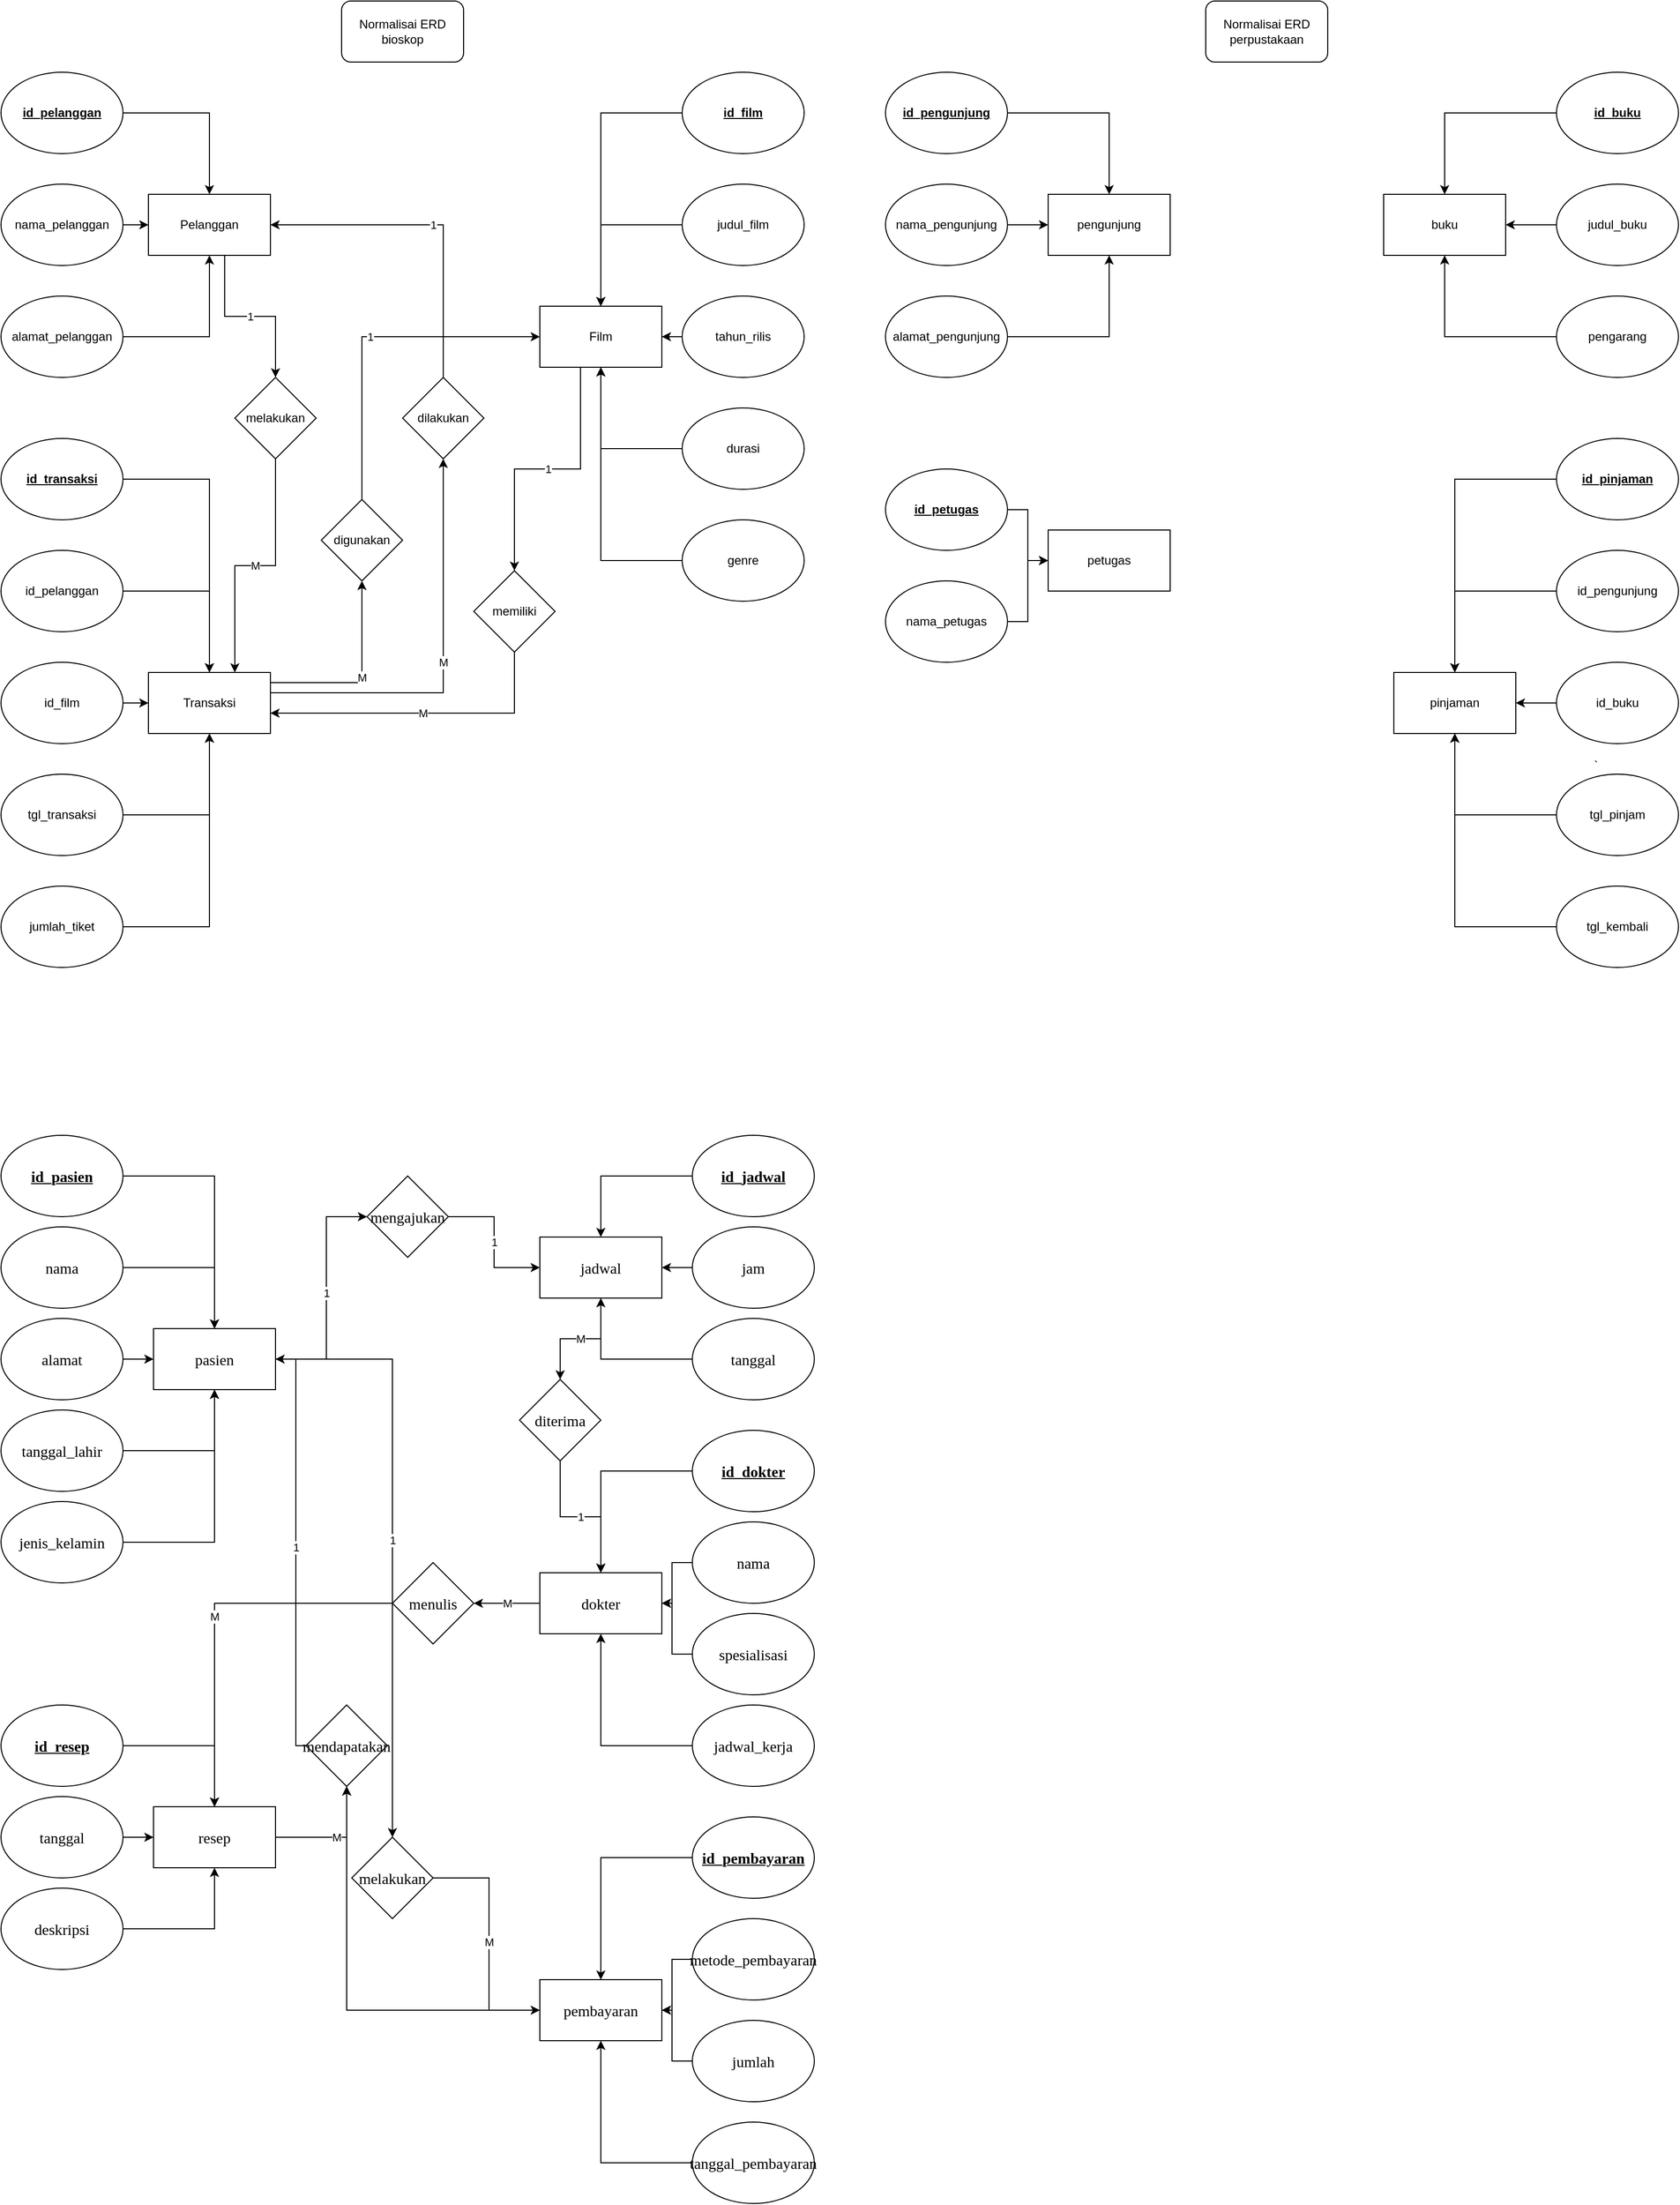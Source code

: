 <mxfile version="21.3.2" type="github">
  <diagram name="Page-1" id="5lxpTZL6Nw-YDCqKbaqC">
    <mxGraphModel dx="1004" dy="640" grid="1" gridSize="10" guides="1" tooltips="1" connect="1" arrows="1" fold="1" page="1" pageScale="1" pageWidth="850" pageHeight="1100" math="0" shadow="0">
      <root>
        <mxCell id="0" />
        <mxCell id="1" parent="0" />
        <mxCell id="-zIho2rLV5rV_2pqszb2-130" value="1" style="edgeStyle=orthogonalEdgeStyle;rounded=0;orthogonalLoop=1;jettySize=auto;html=1;" edge="1" parent="1" source="-zIho2rLV5rV_2pqszb2-2" target="-zIho2rLV5rV_2pqszb2-125">
          <mxGeometry relative="1" as="geometry">
            <Array as="points">
              <mxPoint x="250" y="320" />
              <mxPoint x="300" y="320" />
            </Array>
          </mxGeometry>
        </mxCell>
        <mxCell id="-zIho2rLV5rV_2pqszb2-2" value="Pelanggan" style="rounded=0;whiteSpace=wrap;html=1;" vertex="1" parent="1">
          <mxGeometry x="175" y="200" width="120" height="60" as="geometry" />
        </mxCell>
        <mxCell id="-zIho2rLV5rV_2pqszb2-134" value="1" style="edgeStyle=orthogonalEdgeStyle;rounded=0;orthogonalLoop=1;jettySize=auto;html=1;" edge="1" parent="1" source="-zIho2rLV5rV_2pqszb2-3" target="-zIho2rLV5rV_2pqszb2-127">
          <mxGeometry relative="1" as="geometry">
            <Array as="points">
              <mxPoint x="600" y="470" />
              <mxPoint x="535" y="470" />
            </Array>
          </mxGeometry>
        </mxCell>
        <mxCell id="-zIho2rLV5rV_2pqszb2-3" value="Film" style="rounded=0;whiteSpace=wrap;html=1;" vertex="1" parent="1">
          <mxGeometry x="560" y="310" width="120" height="60" as="geometry" />
        </mxCell>
        <mxCell id="-zIho2rLV5rV_2pqszb2-132" value="M" style="edgeStyle=orthogonalEdgeStyle;rounded=0;orthogonalLoop=1;jettySize=auto;html=1;" edge="1" parent="1" source="-zIho2rLV5rV_2pqszb2-4" target="-zIho2rLV5rV_2pqszb2-126">
          <mxGeometry relative="1" as="geometry">
            <Array as="points">
              <mxPoint x="465" y="690" />
            </Array>
          </mxGeometry>
        </mxCell>
        <mxCell id="-zIho2rLV5rV_2pqszb2-136" value="M" style="edgeStyle=orthogonalEdgeStyle;rounded=0;orthogonalLoop=1;jettySize=auto;html=1;" edge="1" parent="1" source="-zIho2rLV5rV_2pqszb2-4" target="-zIho2rLV5rV_2pqszb2-128">
          <mxGeometry relative="1" as="geometry">
            <Array as="points">
              <mxPoint x="385" y="680" />
            </Array>
          </mxGeometry>
        </mxCell>
        <mxCell id="-zIho2rLV5rV_2pqszb2-4" value="Transaksi" style="rounded=0;whiteSpace=wrap;html=1;" vertex="1" parent="1">
          <mxGeometry x="175" y="670" width="120" height="60" as="geometry" />
        </mxCell>
        <mxCell id="-zIho2rLV5rV_2pqszb2-19" style="edgeStyle=orthogonalEdgeStyle;rounded=0;orthogonalLoop=1;jettySize=auto;html=1;" edge="1" parent="1" source="-zIho2rLV5rV_2pqszb2-5" target="-zIho2rLV5rV_2pqszb2-2">
          <mxGeometry relative="1" as="geometry" />
        </mxCell>
        <mxCell id="-zIho2rLV5rV_2pqszb2-5" value="&lt;b&gt;&lt;u&gt;id_pelanggan&lt;/u&gt;&lt;/b&gt;" style="ellipse;whiteSpace=wrap;html=1;" vertex="1" parent="1">
          <mxGeometry x="30" y="80" width="120" height="80" as="geometry" />
        </mxCell>
        <mxCell id="-zIho2rLV5rV_2pqszb2-20" style="edgeStyle=orthogonalEdgeStyle;rounded=0;orthogonalLoop=1;jettySize=auto;html=1;" edge="1" parent="1" source="-zIho2rLV5rV_2pqszb2-6" target="-zIho2rLV5rV_2pqszb2-2">
          <mxGeometry relative="1" as="geometry" />
        </mxCell>
        <mxCell id="-zIho2rLV5rV_2pqszb2-6" value="nama_pelanggan" style="ellipse;whiteSpace=wrap;html=1;" vertex="1" parent="1">
          <mxGeometry x="30" y="190" width="120" height="80" as="geometry" />
        </mxCell>
        <mxCell id="-zIho2rLV5rV_2pqszb2-21" style="edgeStyle=orthogonalEdgeStyle;rounded=0;orthogonalLoop=1;jettySize=auto;html=1;" edge="1" parent="1" source="-zIho2rLV5rV_2pqszb2-7" target="-zIho2rLV5rV_2pqszb2-2">
          <mxGeometry relative="1" as="geometry" />
        </mxCell>
        <mxCell id="-zIho2rLV5rV_2pqszb2-7" value="alamat_pelanggan" style="ellipse;whiteSpace=wrap;html=1;" vertex="1" parent="1">
          <mxGeometry x="30" y="300" width="120" height="80" as="geometry" />
        </mxCell>
        <mxCell id="-zIho2rLV5rV_2pqszb2-27" style="edgeStyle=orthogonalEdgeStyle;rounded=0;orthogonalLoop=1;jettySize=auto;html=1;" edge="1" parent="1" source="-zIho2rLV5rV_2pqszb2-9" target="-zIho2rLV5rV_2pqszb2-3">
          <mxGeometry relative="1" as="geometry" />
        </mxCell>
        <mxCell id="-zIho2rLV5rV_2pqszb2-9" value="&lt;b&gt;&lt;u&gt;id_film&lt;/u&gt;&lt;/b&gt;" style="ellipse;whiteSpace=wrap;html=1;" vertex="1" parent="1">
          <mxGeometry x="700" y="80" width="120" height="80" as="geometry" />
        </mxCell>
        <mxCell id="-zIho2rLV5rV_2pqszb2-28" style="edgeStyle=orthogonalEdgeStyle;rounded=0;orthogonalLoop=1;jettySize=auto;html=1;" edge="1" parent="1" source="-zIho2rLV5rV_2pqszb2-10" target="-zIho2rLV5rV_2pqszb2-3">
          <mxGeometry relative="1" as="geometry" />
        </mxCell>
        <mxCell id="-zIho2rLV5rV_2pqszb2-10" value="judul_film" style="ellipse;whiteSpace=wrap;html=1;" vertex="1" parent="1">
          <mxGeometry x="700" y="190" width="120" height="80" as="geometry" />
        </mxCell>
        <mxCell id="-zIho2rLV5rV_2pqszb2-32" style="edgeStyle=orthogonalEdgeStyle;rounded=0;orthogonalLoop=1;jettySize=auto;html=1;" edge="1" parent="1" source="-zIho2rLV5rV_2pqszb2-11" target="-zIho2rLV5rV_2pqszb2-3">
          <mxGeometry relative="1" as="geometry" />
        </mxCell>
        <mxCell id="-zIho2rLV5rV_2pqszb2-11" value="tahun_rilis" style="ellipse;whiteSpace=wrap;html=1;" vertex="1" parent="1">
          <mxGeometry x="700" y="300" width="120" height="80" as="geometry" />
        </mxCell>
        <mxCell id="-zIho2rLV5rV_2pqszb2-31" style="edgeStyle=orthogonalEdgeStyle;rounded=0;orthogonalLoop=1;jettySize=auto;html=1;" edge="1" parent="1" source="-zIho2rLV5rV_2pqszb2-12" target="-zIho2rLV5rV_2pqszb2-3">
          <mxGeometry relative="1" as="geometry" />
        </mxCell>
        <mxCell id="-zIho2rLV5rV_2pqszb2-12" value="genre" style="ellipse;whiteSpace=wrap;html=1;" vertex="1" parent="1">
          <mxGeometry x="700" y="520" width="120" height="80" as="geometry" />
        </mxCell>
        <mxCell id="-zIho2rLV5rV_2pqszb2-30" style="edgeStyle=orthogonalEdgeStyle;rounded=0;orthogonalLoop=1;jettySize=auto;html=1;" edge="1" parent="1" source="-zIho2rLV5rV_2pqszb2-13" target="-zIho2rLV5rV_2pqszb2-3">
          <mxGeometry relative="1" as="geometry" />
        </mxCell>
        <mxCell id="-zIho2rLV5rV_2pqszb2-13" value="durasi" style="ellipse;whiteSpace=wrap;html=1;" vertex="1" parent="1">
          <mxGeometry x="700" y="410" width="120" height="80" as="geometry" />
        </mxCell>
        <mxCell id="-zIho2rLV5rV_2pqszb2-22" style="edgeStyle=orthogonalEdgeStyle;rounded=0;orthogonalLoop=1;jettySize=auto;html=1;" edge="1" parent="1" source="-zIho2rLV5rV_2pqszb2-14" target="-zIho2rLV5rV_2pqszb2-4">
          <mxGeometry relative="1" as="geometry" />
        </mxCell>
        <mxCell id="-zIho2rLV5rV_2pqszb2-14" value="&lt;b&gt;&lt;u&gt;id_transaksi&lt;/u&gt;&lt;/b&gt;" style="ellipse;whiteSpace=wrap;html=1;" vertex="1" parent="1">
          <mxGeometry x="30" y="440" width="120" height="80" as="geometry" />
        </mxCell>
        <mxCell id="-zIho2rLV5rV_2pqszb2-23" style="edgeStyle=orthogonalEdgeStyle;rounded=0;orthogonalLoop=1;jettySize=auto;html=1;" edge="1" parent="1" source="-zIho2rLV5rV_2pqszb2-15" target="-zIho2rLV5rV_2pqszb2-4">
          <mxGeometry relative="1" as="geometry" />
        </mxCell>
        <mxCell id="-zIho2rLV5rV_2pqszb2-15" value="id_pelanggan" style="ellipse;whiteSpace=wrap;html=1;" vertex="1" parent="1">
          <mxGeometry x="30" y="550" width="120" height="80" as="geometry" />
        </mxCell>
        <mxCell id="-zIho2rLV5rV_2pqszb2-26" style="edgeStyle=orthogonalEdgeStyle;rounded=0;orthogonalLoop=1;jettySize=auto;html=1;" edge="1" parent="1" source="-zIho2rLV5rV_2pqszb2-16" target="-zIho2rLV5rV_2pqszb2-4">
          <mxGeometry relative="1" as="geometry" />
        </mxCell>
        <mxCell id="-zIho2rLV5rV_2pqszb2-16" value="id_film" style="ellipse;whiteSpace=wrap;html=1;" vertex="1" parent="1">
          <mxGeometry x="30" y="660" width="120" height="80" as="geometry" />
        </mxCell>
        <mxCell id="-zIho2rLV5rV_2pqszb2-24" style="edgeStyle=orthogonalEdgeStyle;rounded=0;orthogonalLoop=1;jettySize=auto;html=1;" edge="1" parent="1" source="-zIho2rLV5rV_2pqszb2-17" target="-zIho2rLV5rV_2pqszb2-4">
          <mxGeometry relative="1" as="geometry" />
        </mxCell>
        <mxCell id="-zIho2rLV5rV_2pqszb2-17" value="jumlah_tiket" style="ellipse;whiteSpace=wrap;html=1;" vertex="1" parent="1">
          <mxGeometry x="30" y="880" width="120" height="80" as="geometry" />
        </mxCell>
        <mxCell id="-zIho2rLV5rV_2pqszb2-25" style="edgeStyle=orthogonalEdgeStyle;rounded=0;orthogonalLoop=1;jettySize=auto;html=1;" edge="1" parent="1" source="-zIho2rLV5rV_2pqszb2-18" target="-zIho2rLV5rV_2pqszb2-4">
          <mxGeometry relative="1" as="geometry">
            <mxPoint x="240" y="720" as="targetPoint" />
          </mxGeometry>
        </mxCell>
        <mxCell id="-zIho2rLV5rV_2pqszb2-18" value="tgl_transaksi" style="ellipse;whiteSpace=wrap;html=1;" vertex="1" parent="1">
          <mxGeometry x="30" y="770" width="120" height="80" as="geometry" />
        </mxCell>
        <mxCell id="-zIho2rLV5rV_2pqszb2-33" value="Normalisai ERD bioskop" style="rounded=1;whiteSpace=wrap;html=1;" vertex="1" parent="1">
          <mxGeometry x="365" y="10" width="120" height="60" as="geometry" />
        </mxCell>
        <mxCell id="-zIho2rLV5rV_2pqszb2-34" value="Normalisai ERD perpustakaan" style="rounded=1;whiteSpace=wrap;html=1;" vertex="1" parent="1">
          <mxGeometry x="1215" y="10" width="120" height="60" as="geometry" />
        </mxCell>
        <mxCell id="-zIho2rLV5rV_2pqszb2-35" value="pengunjung" style="rounded=0;whiteSpace=wrap;html=1;" vertex="1" parent="1">
          <mxGeometry x="1060" y="200" width="120" height="60" as="geometry" />
        </mxCell>
        <mxCell id="-zIho2rLV5rV_2pqszb2-36" value="buku" style="rounded=0;whiteSpace=wrap;html=1;" vertex="1" parent="1">
          <mxGeometry x="1390" y="200" width="120" height="60" as="geometry" />
        </mxCell>
        <mxCell id="-zIho2rLV5rV_2pqszb2-37" value="pinjaman" style="rounded=0;whiteSpace=wrap;html=1;" vertex="1" parent="1">
          <mxGeometry x="1400" y="670" width="120" height="60" as="geometry" />
        </mxCell>
        <mxCell id="-zIho2rLV5rV_2pqszb2-38" value="petugas" style="rounded=0;whiteSpace=wrap;html=1;" vertex="1" parent="1">
          <mxGeometry x="1060" y="530" width="120" height="60" as="geometry" />
        </mxCell>
        <mxCell id="-zIho2rLV5rV_2pqszb2-53" style="edgeStyle=orthogonalEdgeStyle;rounded=0;orthogonalLoop=1;jettySize=auto;html=1;" edge="1" parent="1" source="-zIho2rLV5rV_2pqszb2-39" target="-zIho2rLV5rV_2pqszb2-35">
          <mxGeometry relative="1" as="geometry" />
        </mxCell>
        <mxCell id="-zIho2rLV5rV_2pqszb2-39" value="&lt;u&gt;id_pengunjung&lt;/u&gt;" style="ellipse;whiteSpace=wrap;html=1;fontStyle=1" vertex="1" parent="1">
          <mxGeometry x="900" y="80" width="120" height="80" as="geometry" />
        </mxCell>
        <mxCell id="-zIho2rLV5rV_2pqszb2-54" style="edgeStyle=orthogonalEdgeStyle;rounded=0;orthogonalLoop=1;jettySize=auto;html=1;" edge="1" parent="1" source="-zIho2rLV5rV_2pqszb2-40" target="-zIho2rLV5rV_2pqszb2-35">
          <mxGeometry relative="1" as="geometry" />
        </mxCell>
        <mxCell id="-zIho2rLV5rV_2pqszb2-40" value="nama_pengunjung" style="ellipse;whiteSpace=wrap;html=1;" vertex="1" parent="1">
          <mxGeometry x="900" y="190" width="120" height="80" as="geometry" />
        </mxCell>
        <mxCell id="-zIho2rLV5rV_2pqszb2-55" style="edgeStyle=orthogonalEdgeStyle;rounded=0;orthogonalLoop=1;jettySize=auto;html=1;" edge="1" parent="1" source="-zIho2rLV5rV_2pqszb2-41" target="-zIho2rLV5rV_2pqszb2-35">
          <mxGeometry relative="1" as="geometry" />
        </mxCell>
        <mxCell id="-zIho2rLV5rV_2pqszb2-41" value="alamat_pengunjung" style="ellipse;whiteSpace=wrap;html=1;" vertex="1" parent="1">
          <mxGeometry x="900" y="300" width="120" height="80" as="geometry" />
        </mxCell>
        <mxCell id="-zIho2rLV5rV_2pqszb2-56" value="`&amp;nbsp;" style="edgeStyle=orthogonalEdgeStyle;rounded=0;orthogonalLoop=1;jettySize=auto;html=1;" edge="1" parent="1" source="-zIho2rLV5rV_2pqszb2-43" target="-zIho2rLV5rV_2pqszb2-36">
          <mxGeometry x="1" y="580" relative="1" as="geometry">
            <mxPoint x="-430" y="561" as="offset" />
          </mxGeometry>
        </mxCell>
        <mxCell id="-zIho2rLV5rV_2pqszb2-43" value="&lt;u&gt;id_buku&lt;/u&gt;" style="ellipse;whiteSpace=wrap;html=1;fontStyle=1" vertex="1" parent="1">
          <mxGeometry x="1560" y="80" width="120" height="80" as="geometry" />
        </mxCell>
        <mxCell id="-zIho2rLV5rV_2pqszb2-57" style="edgeStyle=orthogonalEdgeStyle;rounded=0;orthogonalLoop=1;jettySize=auto;html=1;" edge="1" parent="1" source="-zIho2rLV5rV_2pqszb2-44" target="-zIho2rLV5rV_2pqszb2-36">
          <mxGeometry relative="1" as="geometry" />
        </mxCell>
        <mxCell id="-zIho2rLV5rV_2pqszb2-44" value="judul_buku" style="ellipse;whiteSpace=wrap;html=1;" vertex="1" parent="1">
          <mxGeometry x="1560" y="190" width="120" height="80" as="geometry" />
        </mxCell>
        <mxCell id="-zIho2rLV5rV_2pqszb2-58" style="edgeStyle=orthogonalEdgeStyle;rounded=0;orthogonalLoop=1;jettySize=auto;html=1;" edge="1" parent="1" source="-zIho2rLV5rV_2pqszb2-45" target="-zIho2rLV5rV_2pqszb2-36">
          <mxGeometry relative="1" as="geometry" />
        </mxCell>
        <mxCell id="-zIho2rLV5rV_2pqszb2-45" value="pengarang" style="ellipse;whiteSpace=wrap;html=1;" vertex="1" parent="1">
          <mxGeometry x="1560" y="300" width="120" height="80" as="geometry" />
        </mxCell>
        <mxCell id="-zIho2rLV5rV_2pqszb2-64" style="edgeStyle=orthogonalEdgeStyle;rounded=0;orthogonalLoop=1;jettySize=auto;html=1;" edge="1" parent="1" source="-zIho2rLV5rV_2pqszb2-46" target="-zIho2rLV5rV_2pqszb2-38">
          <mxGeometry relative="1" as="geometry" />
        </mxCell>
        <mxCell id="-zIho2rLV5rV_2pqszb2-46" value="&lt;u&gt;id_petugas&lt;/u&gt;" style="ellipse;whiteSpace=wrap;html=1;fontStyle=1" vertex="1" parent="1">
          <mxGeometry x="900" y="470" width="120" height="80" as="geometry" />
        </mxCell>
        <mxCell id="-zIho2rLV5rV_2pqszb2-65" style="edgeStyle=orthogonalEdgeStyle;rounded=0;orthogonalLoop=1;jettySize=auto;html=1;" edge="1" parent="1" source="-zIho2rLV5rV_2pqszb2-47" target="-zIho2rLV5rV_2pqszb2-38">
          <mxGeometry relative="1" as="geometry" />
        </mxCell>
        <mxCell id="-zIho2rLV5rV_2pqszb2-47" value="nama_petugas" style="ellipse;whiteSpace=wrap;html=1;" vertex="1" parent="1">
          <mxGeometry x="900" y="580" width="120" height="80" as="geometry" />
        </mxCell>
        <mxCell id="-zIho2rLV5rV_2pqszb2-59" style="edgeStyle=orthogonalEdgeStyle;rounded=0;orthogonalLoop=1;jettySize=auto;html=1;" edge="1" parent="1" source="-zIho2rLV5rV_2pqszb2-48" target="-zIho2rLV5rV_2pqszb2-37">
          <mxGeometry relative="1" as="geometry" />
        </mxCell>
        <mxCell id="-zIho2rLV5rV_2pqszb2-48" value="&lt;u&gt;id_pinjaman&lt;/u&gt;" style="ellipse;whiteSpace=wrap;html=1;fontStyle=1" vertex="1" parent="1">
          <mxGeometry x="1560" y="440" width="120" height="80" as="geometry" />
        </mxCell>
        <mxCell id="-zIho2rLV5rV_2pqszb2-60" style="edgeStyle=orthogonalEdgeStyle;rounded=0;orthogonalLoop=1;jettySize=auto;html=1;" edge="1" parent="1" source="-zIho2rLV5rV_2pqszb2-49" target="-zIho2rLV5rV_2pqszb2-37">
          <mxGeometry relative="1" as="geometry" />
        </mxCell>
        <mxCell id="-zIho2rLV5rV_2pqszb2-49" value="id_pengunjung" style="ellipse;whiteSpace=wrap;html=1;" vertex="1" parent="1">
          <mxGeometry x="1560" y="550" width="120" height="80" as="geometry" />
        </mxCell>
        <mxCell id="-zIho2rLV5rV_2pqszb2-61" style="edgeStyle=orthogonalEdgeStyle;rounded=0;orthogonalLoop=1;jettySize=auto;html=1;" edge="1" parent="1" source="-zIho2rLV5rV_2pqszb2-50" target="-zIho2rLV5rV_2pqszb2-37">
          <mxGeometry relative="1" as="geometry" />
        </mxCell>
        <mxCell id="-zIho2rLV5rV_2pqszb2-50" value="id_buku" style="ellipse;whiteSpace=wrap;html=1;" vertex="1" parent="1">
          <mxGeometry x="1560" y="660" width="120" height="80" as="geometry" />
        </mxCell>
        <mxCell id="-zIho2rLV5rV_2pqszb2-62" style="edgeStyle=orthogonalEdgeStyle;rounded=0;orthogonalLoop=1;jettySize=auto;html=1;" edge="1" parent="1" source="-zIho2rLV5rV_2pqszb2-51" target="-zIho2rLV5rV_2pqszb2-37">
          <mxGeometry relative="1" as="geometry" />
        </mxCell>
        <mxCell id="-zIho2rLV5rV_2pqszb2-51" value="tgl_pinjam" style="ellipse;whiteSpace=wrap;html=1;" vertex="1" parent="1">
          <mxGeometry x="1560" y="770" width="120" height="80" as="geometry" />
        </mxCell>
        <mxCell id="-zIho2rLV5rV_2pqszb2-63" style="edgeStyle=orthogonalEdgeStyle;rounded=0;orthogonalLoop=1;jettySize=auto;html=1;" edge="1" parent="1" source="-zIho2rLV5rV_2pqszb2-52" target="-zIho2rLV5rV_2pqszb2-37">
          <mxGeometry relative="1" as="geometry" />
        </mxCell>
        <mxCell id="-zIho2rLV5rV_2pqszb2-52" value="tgl_kembali" style="ellipse;whiteSpace=wrap;html=1;" vertex="1" parent="1">
          <mxGeometry x="1560" y="880" width="120" height="80" as="geometry" />
        </mxCell>
        <mxCell id="-zIho2rLV5rV_2pqszb2-66" value="1" style="edgeStyle=orthogonalEdgeStyle;rounded=0;orthogonalLoop=1;jettySize=auto;html=1;" edge="1" parent="1" source="-zIho2rLV5rV_2pqszb2-68" target="-zIho2rLV5rV_2pqszb2-120">
          <mxGeometry relative="1" as="geometry">
            <Array as="points">
              <mxPoint x="350" y="1345" />
              <mxPoint x="350" y="1205" />
            </Array>
          </mxGeometry>
        </mxCell>
        <mxCell id="-zIho2rLV5rV_2pqszb2-67" value="1" style="edgeStyle=orthogonalEdgeStyle;rounded=0;orthogonalLoop=1;jettySize=auto;html=1;" edge="1" parent="1" source="-zIho2rLV5rV_2pqszb2-68" target="-zIho2rLV5rV_2pqszb2-116">
          <mxGeometry relative="1" as="geometry">
            <Array as="points">
              <mxPoint x="415" y="1345" />
            </Array>
          </mxGeometry>
        </mxCell>
        <mxCell id="-zIho2rLV5rV_2pqszb2-68" value="pasien" style="rounded=0;whiteSpace=wrap;html=1;fontFamily=Times New Roman;fontSize=15;" vertex="1" parent="1">
          <mxGeometry x="180" y="1315" width="120" height="60" as="geometry" />
        </mxCell>
        <mxCell id="-zIho2rLV5rV_2pqszb2-69" value="M" style="edgeStyle=orthogonalEdgeStyle;rounded=0;orthogonalLoop=1;jettySize=auto;html=1;" edge="1" parent="1" source="-zIho2rLV5rV_2pqszb2-70" target="-zIho2rLV5rV_2pqszb2-122">
          <mxGeometry relative="1" as="geometry" />
        </mxCell>
        <mxCell id="-zIho2rLV5rV_2pqszb2-70" value="dokter" style="rounded=0;whiteSpace=wrap;html=1;fontFamily=Times New Roman;fontSize=15;" vertex="1" parent="1">
          <mxGeometry x="560" y="1555" width="120" height="60" as="geometry" />
        </mxCell>
        <mxCell id="-zIho2rLV5rV_2pqszb2-71" style="edgeStyle=orthogonalEdgeStyle;rounded=0;orthogonalLoop=1;jettySize=auto;html=1;" edge="1" parent="1" source="-zIho2rLV5rV_2pqszb2-72" target="-zIho2rLV5rV_2pqszb2-118">
          <mxGeometry relative="1" as="geometry" />
        </mxCell>
        <mxCell id="-zIho2rLV5rV_2pqszb2-72" value="pembayaran" style="rounded=0;whiteSpace=wrap;html=1;fontFamily=Times New Roman;fontSize=15;" vertex="1" parent="1">
          <mxGeometry x="560" y="1955" width="120" height="60" as="geometry" />
        </mxCell>
        <mxCell id="-zIho2rLV5rV_2pqszb2-73" value="M" style="edgeStyle=orthogonalEdgeStyle;rounded=0;orthogonalLoop=1;jettySize=auto;html=1;" edge="1" parent="1" source="-zIho2rLV5rV_2pqszb2-74" target="-zIho2rLV5rV_2pqszb2-124">
          <mxGeometry relative="1" as="geometry" />
        </mxCell>
        <mxCell id="-zIho2rLV5rV_2pqszb2-74" value="jadwal" style="rounded=0;whiteSpace=wrap;html=1;fontFamily=Times New Roman;fontSize=15;" vertex="1" parent="1">
          <mxGeometry x="560" y="1225" width="120" height="60" as="geometry" />
        </mxCell>
        <mxCell id="-zIho2rLV5rV_2pqszb2-75" value="M" style="edgeStyle=orthogonalEdgeStyle;rounded=0;orthogonalLoop=1;jettySize=auto;html=1;" edge="1" parent="1" source="-zIho2rLV5rV_2pqszb2-76" target="-zIho2rLV5rV_2pqszb2-118">
          <mxGeometry relative="1" as="geometry">
            <Array as="points">
              <mxPoint x="370" y="1815" />
            </Array>
          </mxGeometry>
        </mxCell>
        <mxCell id="-zIho2rLV5rV_2pqszb2-76" value="resep" style="rounded=0;whiteSpace=wrap;html=1;fontFamily=Times New Roman;fontSize=15;" vertex="1" parent="1">
          <mxGeometry x="180" y="1785" width="120" height="60" as="geometry" />
        </mxCell>
        <mxCell id="-zIho2rLV5rV_2pqszb2-77" style="edgeStyle=orthogonalEdgeStyle;rounded=0;orthogonalLoop=1;jettySize=auto;html=1;" edge="1" parent="1" source="-zIho2rLV5rV_2pqszb2-78" target="-zIho2rLV5rV_2pqszb2-68">
          <mxGeometry relative="1" as="geometry" />
        </mxCell>
        <mxCell id="-zIho2rLV5rV_2pqszb2-78" value="id_pasien" style="ellipse;whiteSpace=wrap;html=1;fontSize=15;fontFamily=Times New Roman;fontStyle=5" vertex="1" parent="1">
          <mxGeometry x="30" y="1125" width="120" height="80" as="geometry" />
        </mxCell>
        <mxCell id="-zIho2rLV5rV_2pqszb2-79" style="edgeStyle=orthogonalEdgeStyle;rounded=0;orthogonalLoop=1;jettySize=auto;html=1;" edge="1" parent="1" source="-zIho2rLV5rV_2pqszb2-80" target="-zIho2rLV5rV_2pqszb2-68">
          <mxGeometry relative="1" as="geometry" />
        </mxCell>
        <mxCell id="-zIho2rLV5rV_2pqszb2-80" value="nama" style="ellipse;whiteSpace=wrap;html=1;fontSize=15;fontFamily=Times New Roman;" vertex="1" parent="1">
          <mxGeometry x="30" y="1215" width="120" height="80" as="geometry" />
        </mxCell>
        <mxCell id="-zIho2rLV5rV_2pqszb2-81" style="edgeStyle=orthogonalEdgeStyle;rounded=0;orthogonalLoop=1;jettySize=auto;html=1;" edge="1" parent="1" source="-zIho2rLV5rV_2pqszb2-82" target="-zIho2rLV5rV_2pqszb2-68">
          <mxGeometry relative="1" as="geometry" />
        </mxCell>
        <mxCell id="-zIho2rLV5rV_2pqszb2-82" value="alamat" style="ellipse;whiteSpace=wrap;html=1;fontSize=15;fontFamily=Times New Roman;" vertex="1" parent="1">
          <mxGeometry x="30" y="1305" width="120" height="80" as="geometry" />
        </mxCell>
        <mxCell id="-zIho2rLV5rV_2pqszb2-83" style="edgeStyle=orthogonalEdgeStyle;rounded=0;orthogonalLoop=1;jettySize=auto;html=1;" edge="1" parent="1" source="-zIho2rLV5rV_2pqszb2-84" target="-zIho2rLV5rV_2pqszb2-68">
          <mxGeometry relative="1" as="geometry" />
        </mxCell>
        <mxCell id="-zIho2rLV5rV_2pqszb2-84" value="tanggal_lahir" style="ellipse;whiteSpace=wrap;html=1;fontSize=15;fontFamily=Times New Roman;" vertex="1" parent="1">
          <mxGeometry x="30" y="1395" width="120" height="80" as="geometry" />
        </mxCell>
        <mxCell id="-zIho2rLV5rV_2pqszb2-85" style="edgeStyle=orthogonalEdgeStyle;rounded=0;orthogonalLoop=1;jettySize=auto;html=1;" edge="1" parent="1" source="-zIho2rLV5rV_2pqszb2-86" target="-zIho2rLV5rV_2pqszb2-68">
          <mxGeometry relative="1" as="geometry" />
        </mxCell>
        <mxCell id="-zIho2rLV5rV_2pqszb2-86" value="jenis_kelamin" style="ellipse;whiteSpace=wrap;html=1;fontSize=15;fontFamily=Times New Roman;" vertex="1" parent="1">
          <mxGeometry x="30" y="1485" width="120" height="80" as="geometry" />
        </mxCell>
        <mxCell id="-zIho2rLV5rV_2pqszb2-87" style="edgeStyle=orthogonalEdgeStyle;rounded=0;orthogonalLoop=1;jettySize=auto;html=1;" edge="1" parent="1" source="-zIho2rLV5rV_2pqszb2-88" target="-zIho2rLV5rV_2pqszb2-74">
          <mxGeometry relative="1" as="geometry" />
        </mxCell>
        <mxCell id="-zIho2rLV5rV_2pqszb2-88" value="id_jadwal" style="ellipse;whiteSpace=wrap;html=1;fontSize=15;fontFamily=Times New Roman;fontStyle=5" vertex="1" parent="1">
          <mxGeometry x="710" y="1125" width="120" height="80" as="geometry" />
        </mxCell>
        <mxCell id="-zIho2rLV5rV_2pqszb2-89" style="edgeStyle=orthogonalEdgeStyle;rounded=0;orthogonalLoop=1;jettySize=auto;html=1;" edge="1" parent="1" source="-zIho2rLV5rV_2pqszb2-90" target="-zIho2rLV5rV_2pqszb2-74">
          <mxGeometry relative="1" as="geometry" />
        </mxCell>
        <mxCell id="-zIho2rLV5rV_2pqszb2-90" value="jam" style="ellipse;whiteSpace=wrap;html=1;fontSize=15;fontFamily=Times New Roman;" vertex="1" parent="1">
          <mxGeometry x="710" y="1215" width="120" height="80" as="geometry" />
        </mxCell>
        <mxCell id="-zIho2rLV5rV_2pqszb2-91" style="edgeStyle=orthogonalEdgeStyle;rounded=0;orthogonalLoop=1;jettySize=auto;html=1;" edge="1" parent="1" source="-zIho2rLV5rV_2pqszb2-92" target="-zIho2rLV5rV_2pqszb2-74">
          <mxGeometry relative="1" as="geometry" />
        </mxCell>
        <mxCell id="-zIho2rLV5rV_2pqszb2-92" value="tanggal" style="ellipse;whiteSpace=wrap;html=1;fontSize=15;fontFamily=Times New Roman;" vertex="1" parent="1">
          <mxGeometry x="710" y="1305" width="120" height="80" as="geometry" />
        </mxCell>
        <mxCell id="-zIho2rLV5rV_2pqszb2-93" style="edgeStyle=orthogonalEdgeStyle;rounded=0;orthogonalLoop=1;jettySize=auto;html=1;" edge="1" parent="1" source="-zIho2rLV5rV_2pqszb2-94" target="-zIho2rLV5rV_2pqszb2-72">
          <mxGeometry relative="1" as="geometry" />
        </mxCell>
        <mxCell id="-zIho2rLV5rV_2pqszb2-94" value="id_pembayaran" style="ellipse;whiteSpace=wrap;html=1;fontSize=15;fontFamily=Times New Roman;fontStyle=5" vertex="1" parent="1">
          <mxGeometry x="710" y="1795" width="120" height="80" as="geometry" />
        </mxCell>
        <mxCell id="-zIho2rLV5rV_2pqszb2-95" style="edgeStyle=orthogonalEdgeStyle;rounded=0;orthogonalLoop=1;jettySize=auto;html=1;" edge="1" parent="1" source="-zIho2rLV5rV_2pqszb2-96" target="-zIho2rLV5rV_2pqszb2-72">
          <mxGeometry relative="1" as="geometry" />
        </mxCell>
        <mxCell id="-zIho2rLV5rV_2pqszb2-96" value="metode_pembayaran" style="ellipse;whiteSpace=wrap;html=1;fontSize=15;fontFamily=Times New Roman;" vertex="1" parent="1">
          <mxGeometry x="710" y="1895" width="120" height="80" as="geometry" />
        </mxCell>
        <mxCell id="-zIho2rLV5rV_2pqszb2-97" style="edgeStyle=orthogonalEdgeStyle;rounded=0;orthogonalLoop=1;jettySize=auto;html=1;" edge="1" parent="1" source="-zIho2rLV5rV_2pqszb2-98" target="-zIho2rLV5rV_2pqszb2-72">
          <mxGeometry relative="1" as="geometry" />
        </mxCell>
        <mxCell id="-zIho2rLV5rV_2pqszb2-98" value="jumlah" style="ellipse;whiteSpace=wrap;html=1;fontSize=15;fontFamily=Times New Roman;" vertex="1" parent="1">
          <mxGeometry x="710" y="1995" width="120" height="80" as="geometry" />
        </mxCell>
        <mxCell id="-zIho2rLV5rV_2pqszb2-99" style="edgeStyle=orthogonalEdgeStyle;rounded=0;orthogonalLoop=1;jettySize=auto;html=1;" edge="1" parent="1" source="-zIho2rLV5rV_2pqszb2-100" target="-zIho2rLV5rV_2pqszb2-72">
          <mxGeometry relative="1" as="geometry" />
        </mxCell>
        <mxCell id="-zIho2rLV5rV_2pqszb2-100" value="tanggal_pembayaran" style="ellipse;whiteSpace=wrap;html=1;fontSize=15;fontFamily=Times New Roman;" vertex="1" parent="1">
          <mxGeometry x="710" y="2095" width="120" height="80" as="geometry" />
        </mxCell>
        <mxCell id="-zIho2rLV5rV_2pqszb2-101" style="edgeStyle=orthogonalEdgeStyle;rounded=0;orthogonalLoop=1;jettySize=auto;html=1;" edge="1" parent="1" source="-zIho2rLV5rV_2pqszb2-102" target="-zIho2rLV5rV_2pqszb2-76">
          <mxGeometry relative="1" as="geometry" />
        </mxCell>
        <mxCell id="-zIho2rLV5rV_2pqszb2-102" value="id_resep" style="ellipse;whiteSpace=wrap;html=1;fontSize=15;fontFamily=Times New Roman;fontStyle=5" vertex="1" parent="1">
          <mxGeometry x="30" y="1685" width="120" height="80" as="geometry" />
        </mxCell>
        <mxCell id="-zIho2rLV5rV_2pqszb2-103" style="edgeStyle=orthogonalEdgeStyle;rounded=0;orthogonalLoop=1;jettySize=auto;html=1;" edge="1" parent="1" source="-zIho2rLV5rV_2pqszb2-104" target="-zIho2rLV5rV_2pqszb2-76">
          <mxGeometry relative="1" as="geometry" />
        </mxCell>
        <mxCell id="-zIho2rLV5rV_2pqszb2-104" value="tanggal" style="ellipse;whiteSpace=wrap;html=1;fontSize=15;fontFamily=Times New Roman;" vertex="1" parent="1">
          <mxGeometry x="30" y="1775" width="120" height="80" as="geometry" />
        </mxCell>
        <mxCell id="-zIho2rLV5rV_2pqszb2-105" style="edgeStyle=orthogonalEdgeStyle;rounded=0;orthogonalLoop=1;jettySize=auto;html=1;" edge="1" parent="1" source="-zIho2rLV5rV_2pqszb2-106" target="-zIho2rLV5rV_2pqszb2-76">
          <mxGeometry relative="1" as="geometry" />
        </mxCell>
        <mxCell id="-zIho2rLV5rV_2pqszb2-106" value="deskripsi" style="ellipse;whiteSpace=wrap;html=1;fontSize=15;fontFamily=Times New Roman;" vertex="1" parent="1">
          <mxGeometry x="30" y="1865" width="120" height="80" as="geometry" />
        </mxCell>
        <mxCell id="-zIho2rLV5rV_2pqszb2-107" style="edgeStyle=orthogonalEdgeStyle;rounded=0;orthogonalLoop=1;jettySize=auto;html=1;" edge="1" parent="1" source="-zIho2rLV5rV_2pqszb2-108" target="-zIho2rLV5rV_2pqszb2-70">
          <mxGeometry relative="1" as="geometry" />
        </mxCell>
        <mxCell id="-zIho2rLV5rV_2pqszb2-108" value="id_dokter" style="ellipse;whiteSpace=wrap;html=1;fontSize=15;fontFamily=Times New Roman;fontStyle=5" vertex="1" parent="1">
          <mxGeometry x="710" y="1415" width="120" height="80" as="geometry" />
        </mxCell>
        <mxCell id="-zIho2rLV5rV_2pqszb2-109" style="edgeStyle=orthogonalEdgeStyle;rounded=0;orthogonalLoop=1;jettySize=auto;html=1;" edge="1" parent="1" source="-zIho2rLV5rV_2pqszb2-110" target="-zIho2rLV5rV_2pqszb2-70">
          <mxGeometry relative="1" as="geometry" />
        </mxCell>
        <mxCell id="-zIho2rLV5rV_2pqszb2-110" value="nama" style="ellipse;whiteSpace=wrap;html=1;fontSize=15;fontFamily=Times New Roman;" vertex="1" parent="1">
          <mxGeometry x="710" y="1505" width="120" height="80" as="geometry" />
        </mxCell>
        <mxCell id="-zIho2rLV5rV_2pqszb2-111" style="edgeStyle=orthogonalEdgeStyle;rounded=0;orthogonalLoop=1;jettySize=auto;html=1;" edge="1" parent="1" source="-zIho2rLV5rV_2pqszb2-112" target="-zIho2rLV5rV_2pqszb2-70">
          <mxGeometry relative="1" as="geometry" />
        </mxCell>
        <mxCell id="-zIho2rLV5rV_2pqszb2-112" value="spesialisasi" style="ellipse;whiteSpace=wrap;html=1;fontSize=15;fontFamily=Times New Roman;" vertex="1" parent="1">
          <mxGeometry x="710" y="1595" width="120" height="80" as="geometry" />
        </mxCell>
        <mxCell id="-zIho2rLV5rV_2pqszb2-113" style="edgeStyle=orthogonalEdgeStyle;rounded=0;orthogonalLoop=1;jettySize=auto;html=1;" edge="1" parent="1" source="-zIho2rLV5rV_2pqszb2-114" target="-zIho2rLV5rV_2pqszb2-70">
          <mxGeometry relative="1" as="geometry" />
        </mxCell>
        <mxCell id="-zIho2rLV5rV_2pqszb2-114" value="jadwal_kerja" style="ellipse;whiteSpace=wrap;html=1;fontSize=15;fontFamily=Times New Roman;" vertex="1" parent="1">
          <mxGeometry x="710" y="1685" width="120" height="80" as="geometry" />
        </mxCell>
        <mxCell id="-zIho2rLV5rV_2pqszb2-115" value="M" style="edgeStyle=orthogonalEdgeStyle;rounded=0;orthogonalLoop=1;jettySize=auto;html=1;" edge="1" parent="1" source="-zIho2rLV5rV_2pqszb2-116" target="-zIho2rLV5rV_2pqszb2-72">
          <mxGeometry relative="1" as="geometry">
            <Array as="points">
              <mxPoint x="510" y="1855" />
              <mxPoint x="510" y="1985" />
            </Array>
          </mxGeometry>
        </mxCell>
        <mxCell id="-zIho2rLV5rV_2pqszb2-116" value="melakukan" style="rhombus;whiteSpace=wrap;html=1;fontFamily=Times New Roman;fontSize=15;" vertex="1" parent="1">
          <mxGeometry x="375" y="1815" width="80" height="80" as="geometry" />
        </mxCell>
        <mxCell id="-zIho2rLV5rV_2pqszb2-117" value="1" style="edgeStyle=orthogonalEdgeStyle;rounded=0;orthogonalLoop=1;jettySize=auto;html=1;" edge="1" parent="1" source="-zIho2rLV5rV_2pqszb2-118" target="-zIho2rLV5rV_2pqszb2-68">
          <mxGeometry relative="1" as="geometry">
            <Array as="points">
              <mxPoint x="320" y="1725" />
              <mxPoint x="320" y="1345" />
            </Array>
          </mxGeometry>
        </mxCell>
        <mxCell id="-zIho2rLV5rV_2pqszb2-118" value="mendapatakan" style="rhombus;whiteSpace=wrap;html=1;fontFamily=Times New Roman;fontSize=15;" vertex="1" parent="1">
          <mxGeometry x="330" y="1685" width="80" height="80" as="geometry" />
        </mxCell>
        <mxCell id="-zIho2rLV5rV_2pqszb2-119" value="1" style="edgeStyle=orthogonalEdgeStyle;rounded=0;orthogonalLoop=1;jettySize=auto;html=1;" edge="1" parent="1" source="-zIho2rLV5rV_2pqszb2-120" target="-zIho2rLV5rV_2pqszb2-74">
          <mxGeometry relative="1" as="geometry" />
        </mxCell>
        <mxCell id="-zIho2rLV5rV_2pqszb2-120" value="mengajukan" style="rhombus;whiteSpace=wrap;html=1;fontFamily=Times New Roman;fontSize=15;" vertex="1" parent="1">
          <mxGeometry x="390" y="1165" width="80" height="80" as="geometry" />
        </mxCell>
        <mxCell id="-zIho2rLV5rV_2pqszb2-121" value="M" style="edgeStyle=orthogonalEdgeStyle;rounded=0;orthogonalLoop=1;jettySize=auto;html=1;" edge="1" parent="1" source="-zIho2rLV5rV_2pqszb2-122" target="-zIho2rLV5rV_2pqszb2-76">
          <mxGeometry relative="1" as="geometry">
            <Array as="points">
              <mxPoint x="240" y="1585" />
            </Array>
          </mxGeometry>
        </mxCell>
        <mxCell id="-zIho2rLV5rV_2pqszb2-122" value="menulis" style="rhombus;whiteSpace=wrap;html=1;fontFamily=Times New Roman;fontSize=15;" vertex="1" parent="1">
          <mxGeometry x="415" y="1545" width="80" height="80" as="geometry" />
        </mxCell>
        <mxCell id="-zIho2rLV5rV_2pqszb2-123" value="1" style="edgeStyle=orthogonalEdgeStyle;rounded=0;orthogonalLoop=1;jettySize=auto;html=1;" edge="1" parent="1" source="-zIho2rLV5rV_2pqszb2-124" target="-zIho2rLV5rV_2pqszb2-70">
          <mxGeometry relative="1" as="geometry" />
        </mxCell>
        <mxCell id="-zIho2rLV5rV_2pqszb2-124" value="diterima" style="rhombus;whiteSpace=wrap;html=1;fontFamily=Times New Roman;fontSize=15;" vertex="1" parent="1">
          <mxGeometry x="540" y="1365" width="80" height="80" as="geometry" />
        </mxCell>
        <mxCell id="-zIho2rLV5rV_2pqszb2-131" value="M" style="edgeStyle=orthogonalEdgeStyle;rounded=0;orthogonalLoop=1;jettySize=auto;html=1;" edge="1" parent="1" source="-zIho2rLV5rV_2pqszb2-125" target="-zIho2rLV5rV_2pqszb2-4">
          <mxGeometry relative="1" as="geometry">
            <Array as="points">
              <mxPoint x="300" y="565" />
              <mxPoint x="260" y="565" />
            </Array>
          </mxGeometry>
        </mxCell>
        <mxCell id="-zIho2rLV5rV_2pqszb2-125" value="melakukan" style="rhombus;whiteSpace=wrap;html=1;" vertex="1" parent="1">
          <mxGeometry x="260" y="380" width="80" height="80" as="geometry" />
        </mxCell>
        <mxCell id="-zIho2rLV5rV_2pqszb2-133" value="1" style="edgeStyle=orthogonalEdgeStyle;rounded=0;orthogonalLoop=1;jettySize=auto;html=1;" edge="1" parent="1" source="-zIho2rLV5rV_2pqszb2-126" target="-zIho2rLV5rV_2pqszb2-2">
          <mxGeometry relative="1" as="geometry">
            <Array as="points">
              <mxPoint x="465" y="230" />
            </Array>
          </mxGeometry>
        </mxCell>
        <mxCell id="-zIho2rLV5rV_2pqszb2-126" value="dilakukan" style="rhombus;whiteSpace=wrap;html=1;" vertex="1" parent="1">
          <mxGeometry x="425" y="380" width="80" height="80" as="geometry" />
        </mxCell>
        <mxCell id="-zIho2rLV5rV_2pqszb2-135" value="M" style="edgeStyle=orthogonalEdgeStyle;rounded=0;orthogonalLoop=1;jettySize=auto;html=1;" edge="1" parent="1" source="-zIho2rLV5rV_2pqszb2-127" target="-zIho2rLV5rV_2pqszb2-4">
          <mxGeometry relative="1" as="geometry">
            <Array as="points">
              <mxPoint x="535" y="710" />
            </Array>
          </mxGeometry>
        </mxCell>
        <mxCell id="-zIho2rLV5rV_2pqszb2-127" value="memiliki" style="rhombus;whiteSpace=wrap;html=1;" vertex="1" parent="1">
          <mxGeometry x="495" y="570" width="80" height="80" as="geometry" />
        </mxCell>
        <mxCell id="-zIho2rLV5rV_2pqszb2-137" value="1" style="edgeStyle=orthogonalEdgeStyle;rounded=0;orthogonalLoop=1;jettySize=auto;html=1;exitX=0.5;exitY=0;exitDx=0;exitDy=0;" edge="1" parent="1" source="-zIho2rLV5rV_2pqszb2-128" target="-zIho2rLV5rV_2pqszb2-3">
          <mxGeometry relative="1" as="geometry">
            <Array as="points">
              <mxPoint x="385" y="340" />
            </Array>
          </mxGeometry>
        </mxCell>
        <mxCell id="-zIho2rLV5rV_2pqszb2-128" value="digunakan" style="rhombus;whiteSpace=wrap;html=1;" vertex="1" parent="1">
          <mxGeometry x="345" y="500" width="80" height="80" as="geometry" />
        </mxCell>
        <mxCell id="-zIho2rLV5rV_2pqszb2-129" style="edgeStyle=orthogonalEdgeStyle;rounded=0;orthogonalLoop=1;jettySize=auto;html=1;exitX=0.5;exitY=1;exitDx=0;exitDy=0;" edge="1" parent="1" source="-zIho2rLV5rV_2pqszb2-4" target="-zIho2rLV5rV_2pqszb2-4">
          <mxGeometry relative="1" as="geometry" />
        </mxCell>
      </root>
    </mxGraphModel>
  </diagram>
</mxfile>
